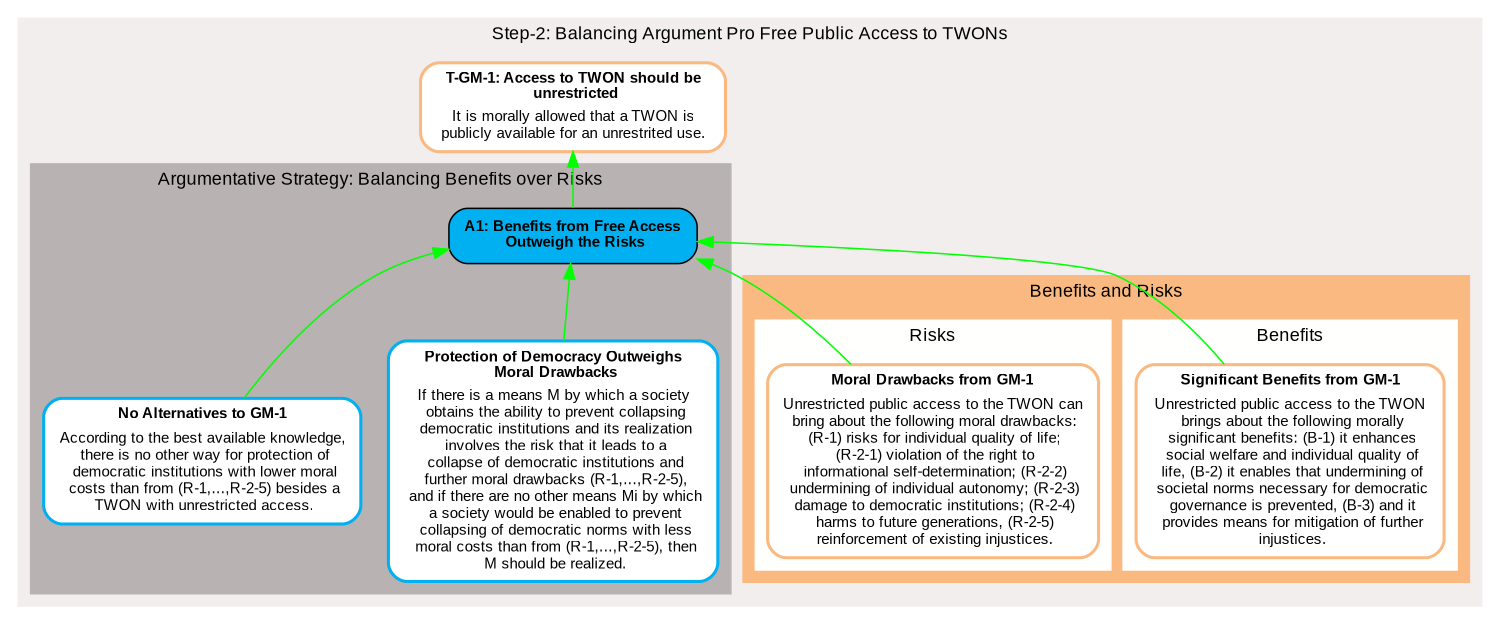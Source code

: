 digraph "Argument Map" {

rankdir = "BT";
concentrate = "false";
ratio = "auto";
size = "10,10";
edge[arrowsize="1", penwidth="1"]graph [bgcolor = "transparent" ]
subgraph cluster_1 {
  label = <<FONT FACE="arial" POINT-SIZE="12" COLOR="#000000">Step-2&#x3A;&#x20;Balancing&#x20;Argument&#x20;Pro&#x20;Free&#x20;Public&#x20;Access&#x20;to&#x20;TWONs</FONT>>;
  color = "#f2eeee";
  margin="8" style = filled;
 labelloc = "b";

  n0 [label=<<TABLE WIDTH="0" ALIGN="CENTER" BORDER="0" CELLSPACING="0"><TR><TD WIDTH="0" ALIGN="TEXT" BALIGN="CENTER"><FONT FACE="arial" POINT-SIZE="10" COLOR="#000000"><B>T-GM-1&#x3A;&#x20;Access&#x20;to&#x20;TWON&#x20;should&#x20;be<BR/>&#x20;unrestricted</B></FONT></TD></TR><TR><TD ALIGN="TEXT" WIDTH="0" BALIGN="CENTER"><FONT FACE="arial" POINT-SIZE="10" COLOR="#000000">It&#x20;is&#x20;morally&#x20;allowed&#x20;that&#x20;a&#x20;TWON&#x20;is<BR/>&#x20;publicly&#x20;available&#x20;for&#x20;an&#x20;unrestrited&#x20;use.&#x20;</FONT></TD></TR></TABLE>>, shape="box",  margin="0.11,0.055", style="filled,rounded,bold", color="#FBB982", fillcolor="white", labelfontcolor="white", fontcolor="#000000", type="statement-map-node"];

subgraph cluster_2 {
  label = <<FONT FACE="arial" POINT-SIZE="12" COLOR="#000000">Benefits&#x20;and&#x20;Risks</FONT>>;
  color = "#FBB982";
  margin="8" style = filled;
 labelloc = "b";


subgraph cluster_3 {
  label = <<FONT FACE="arial" POINT-SIZE="12" COLOR="#000000">Benefits</FONT>>;
  color = "#fffffd";
  margin="8" style = filled;
 labelloc = "b";

  n1 [label=<<TABLE WIDTH="0" ALIGN="CENTER" BORDER="0" CELLSPACING="0"><TR><TD WIDTH="0" ALIGN="TEXT" BALIGN="CENTER"><FONT FACE="arial" POINT-SIZE="10" COLOR="#000000"><B>Significant&#x20;Benefits&#x20;from&#x20;GM-1</B></FONT></TD></TR><TR><TD ALIGN="TEXT" WIDTH="0" BALIGN="CENTER"><FONT FACE="arial" POINT-SIZE="10" COLOR="#000000">Unrestricted&#x20;public&#x20;access&#x20;to&#x20;the&#x20;TWON<BR/>&#x20;brings&#x20;about&#x20;the&#x20;following&#x20;morally<BR/>&#x20;significant&#x20;benefits&#x3A;&#x20;&#x28;B-1&#x29;&#x20;it&#x20;enhances<BR/>&#x20;social&#x20;welfare&#x20;and&#x20;individual&#x20;quality&#x20;of<BR/>&#x20;life&#x2C;&#x20;&#x28;B-2&#x29;&#x20;it&#x20;enables&#x20;that&#x20;undermining&#x20;of<BR/>&#x20;societal&#x20;norms&#x20;necessary&#x20;for&#x20;democratic<BR/>&#x20;governance&#x20;is&#x20;prevented&#x2C;&#x20;&#x28;B-3&#x29;&#x20;and&#x20;it<BR/>&#x20;provides&#x20;means&#x20;for&#x20;mitigation&#x20;of&#x20;further<BR/>&#x20;injustices.</FONT></TD></TR></TABLE>>, shape="box",  margin="0.11,0.055", style="filled,rounded,bold", color="#FBB982", fillcolor="white", labelfontcolor="white", fontcolor="#000000", type="statement-map-node"];

}


subgraph cluster_4 {
  label = <<FONT FACE="arial" POINT-SIZE="12" COLOR="#000000">Risks</FONT>>;
  color = "#fffffd";
  margin="8" style = filled;
 labelloc = "b";

  n2 [label=<<TABLE WIDTH="0" ALIGN="CENTER" BORDER="0" CELLSPACING="0"><TR><TD WIDTH="0" ALIGN="TEXT" BALIGN="CENTER"><FONT FACE="arial" POINT-SIZE="10" COLOR="#000000"><B>Moral&#x20;Drawbacks&#x20;from&#x20;GM-1</B></FONT></TD></TR><TR><TD ALIGN="TEXT" WIDTH="0" BALIGN="CENTER"><FONT FACE="arial" POINT-SIZE="10" COLOR="#000000">Unrestricted&#x20;public&#x20;access&#x20;to&#x20;the&#x20;TWON&#x20;can<BR/>&#x20;bring&#x20;about&#x20;the&#x20;following&#x20;moral&#x20;drawbacks&#x3A;<BR/>&#x20;&#x28;R-1&#x29;&#x20;risks&#x20;for&#x20;individual&#x20;quality&#x20;of&#x20;life&#x3B;<BR/>&#x20;&#x28;R-2-1&#x29;&#x20;violation&#x20;of&#x20;the&#x20;right&#x20;to<BR/>&#x20;informational&#x20;self-determination&#x3B;&#x20;&#x28;R-2-2&#x29;<BR/>&#x20;undermining&#x20;of&#x20;individual&#x20;autonomy&#x3B;&#x20;&#x28;R-2-3&#x29;<BR/>&#x20;damage&#x20;to&#x20;democratic&#x20;institutions&#x3B;&#x20;&#x28;R-2-4&#x29;<BR/>&#x20;harms&#x20;to&#x20;future&#x20;generations&#x2C;&#x20;&#x28;R-2-5&#x29;<BR/>&#x20;reinforcement&#x20;of&#x20;existing&#x20;injustices.</FONT></TD></TR></TABLE>>, shape="box",  margin="0.11,0.055", style="filled,rounded,bold", color="#FBB982", fillcolor="white", labelfontcolor="white", fontcolor="#000000", type="statement-map-node"];

}


}


subgraph cluster_5 {
  label = <<FONT FACE="arial" POINT-SIZE="12" COLOR="#000000">Argumentative&#x20;Strategy&#x3A;&#x20;Balancing&#x20;Benefits&#x20;over&#x20;Risks</FONT>>;
  color = "#b9b2b2";
  margin="8" style = filled;
 labelloc = "b";

  n3 [label=<<TABLE WIDTH="0" ALIGN="CENTER" BORDER="0" CELLSPACING="0"><TR><TD WIDTH="0" ALIGN="TEXT" BALIGN="CENTER"><FONT FACE="arial" POINT-SIZE="10" COLOR="#000000"><B>Protection&#x20;of&#x20;Democracy&#x20;Outweighs<BR/>&#x20;Moral&#x20;Drawbacks</B></FONT></TD></TR><TR><TD ALIGN="TEXT" WIDTH="0" BALIGN="CENTER"><FONT FACE="arial" POINT-SIZE="10" COLOR="#000000">If&#x20;there&#x20;is&#x20;a&#x20;means&#x20;M&#x20;by&#x20;which&#x20;a&#x20;society<BR/>&#x20;obtains&#x20;the&#x20;ability&#x20;to&#x20;prevent&#x20;collapsing<BR/>&#x20;democratic&#x20;institutions&#x20;and&#x20;its&#x20;realization<BR/>&#x20;involves&#x20;the&#x20;risk&#x20;that&#x20;it&#x20;leads&#x20;to&#x20;a<BR/>&#x20;collapse&#x20;of&#x20;democratic&#x20;institutions&#x20;and<BR/>&#x20;further&#x20;moral&#x20;drawbacks&#x20;&#x28;R-1&#x2C;...&#x2C;R-2-5&#x29;&#x2C;<BR/>&#x20;and&#x20;if&#x20;there&#x20;are&#x20;no&#x20;other&#x20;means&#x20;Mi&#x20;by&#x20;which<BR/>&#x20;a&#x20;society&#x20;would&#x20;be&#x20;enabled&#x20;to&#x20;prevent<BR/>&#x20;collapsing&#x20;of&#x20;democratic&#x20;norms&#x20;with&#x20;less<BR/>&#x20;moral&#x20;costs&#x20;than&#x20;from&#x20;&#x28;R-1&#x2C;...&#x2C;R-2-5&#x29;&#x2C;&#x20;then<BR/>&#x20;M&#x20;should&#x20;be&#x20;realized.</FONT></TD></TR></TABLE>>, shape="box",  margin="0.11,0.055", style="filled,rounded,bold", color="#00B0F0", fillcolor="white", labelfontcolor="white", fontcolor="#000000", type="statement-map-node"];
  n4 [label=<<TABLE WIDTH="0" ALIGN="CENTER" BORDER="0" CELLSPACING="0"><TR><TD WIDTH="0" ALIGN="TEXT" BALIGN="CENTER"><FONT FACE="arial" POINT-SIZE="10" COLOR="#000000"><B>No&#x20;Alternatives&#x20;to&#x20;GM-1</B></FONT></TD></TR><TR><TD ALIGN="TEXT" WIDTH="0" BALIGN="CENTER"><FONT FACE="arial" POINT-SIZE="10" COLOR="#000000">According&#x20;to&#x20;the&#x20;best&#x20;available&#x20;knowledge&#x2C;<BR/>&#x20;there&#x20;is&#x20;no&#x20;other&#x20;way&#x20;for&#x20;protection&#x20;of<BR/>&#x20;democratic&#x20;institutions&#x20;with&#x20;lower&#x20;moral<BR/>&#x20;costs&#x20;than&#x20;from&#x20;&#x28;R-1&#x2C;...&#x2C;R-2-5&#x29;&#x20;besides&#x20;a<BR/>&#x20;TWON&#x20;with&#x20;unrestricted&#x20;access.</FONT></TD></TR></TABLE>>, shape="box",  margin="0.11,0.055", style="filled,rounded,bold", color="#00B0F0", fillcolor="white", labelfontcolor="white", fontcolor="#000000", type="statement-map-node"];
  n5 [label=<<TABLE WIDTH="0" ALIGN="CENTER" BORDER="0" CELLSPACING="0"><TR><TD WIDTH="0" ALIGN="TEXT" BALIGN="CENTER"><FONT FACE="arial" POINT-SIZE="10" COLOR="#000000"><B>A1&#x3A;&#x20;Benefits&#x20;from&#x20;Free&#x20;Access<BR/>&#x20;Outweigh&#x20;the&#x20;Risks</B></FONT></TD></TR></TABLE>>, margin="0.11,0.055", shape="box", style="filled, rounded", fillcolor="#00B0F0", fontcolor="#000000",  type="argument-map-node"];

}


}



  n5 -> n0 [type="support", color="#00ff00"];
  n1 -> n5 [type="support", color="#00ff00"];
  n2 -> n5 [type="support", color="#00ff00"];
  n3 -> n5 [type="support", color="#00ff00"];
  n4 -> n5 [type="support", color="#00ff00"];

}